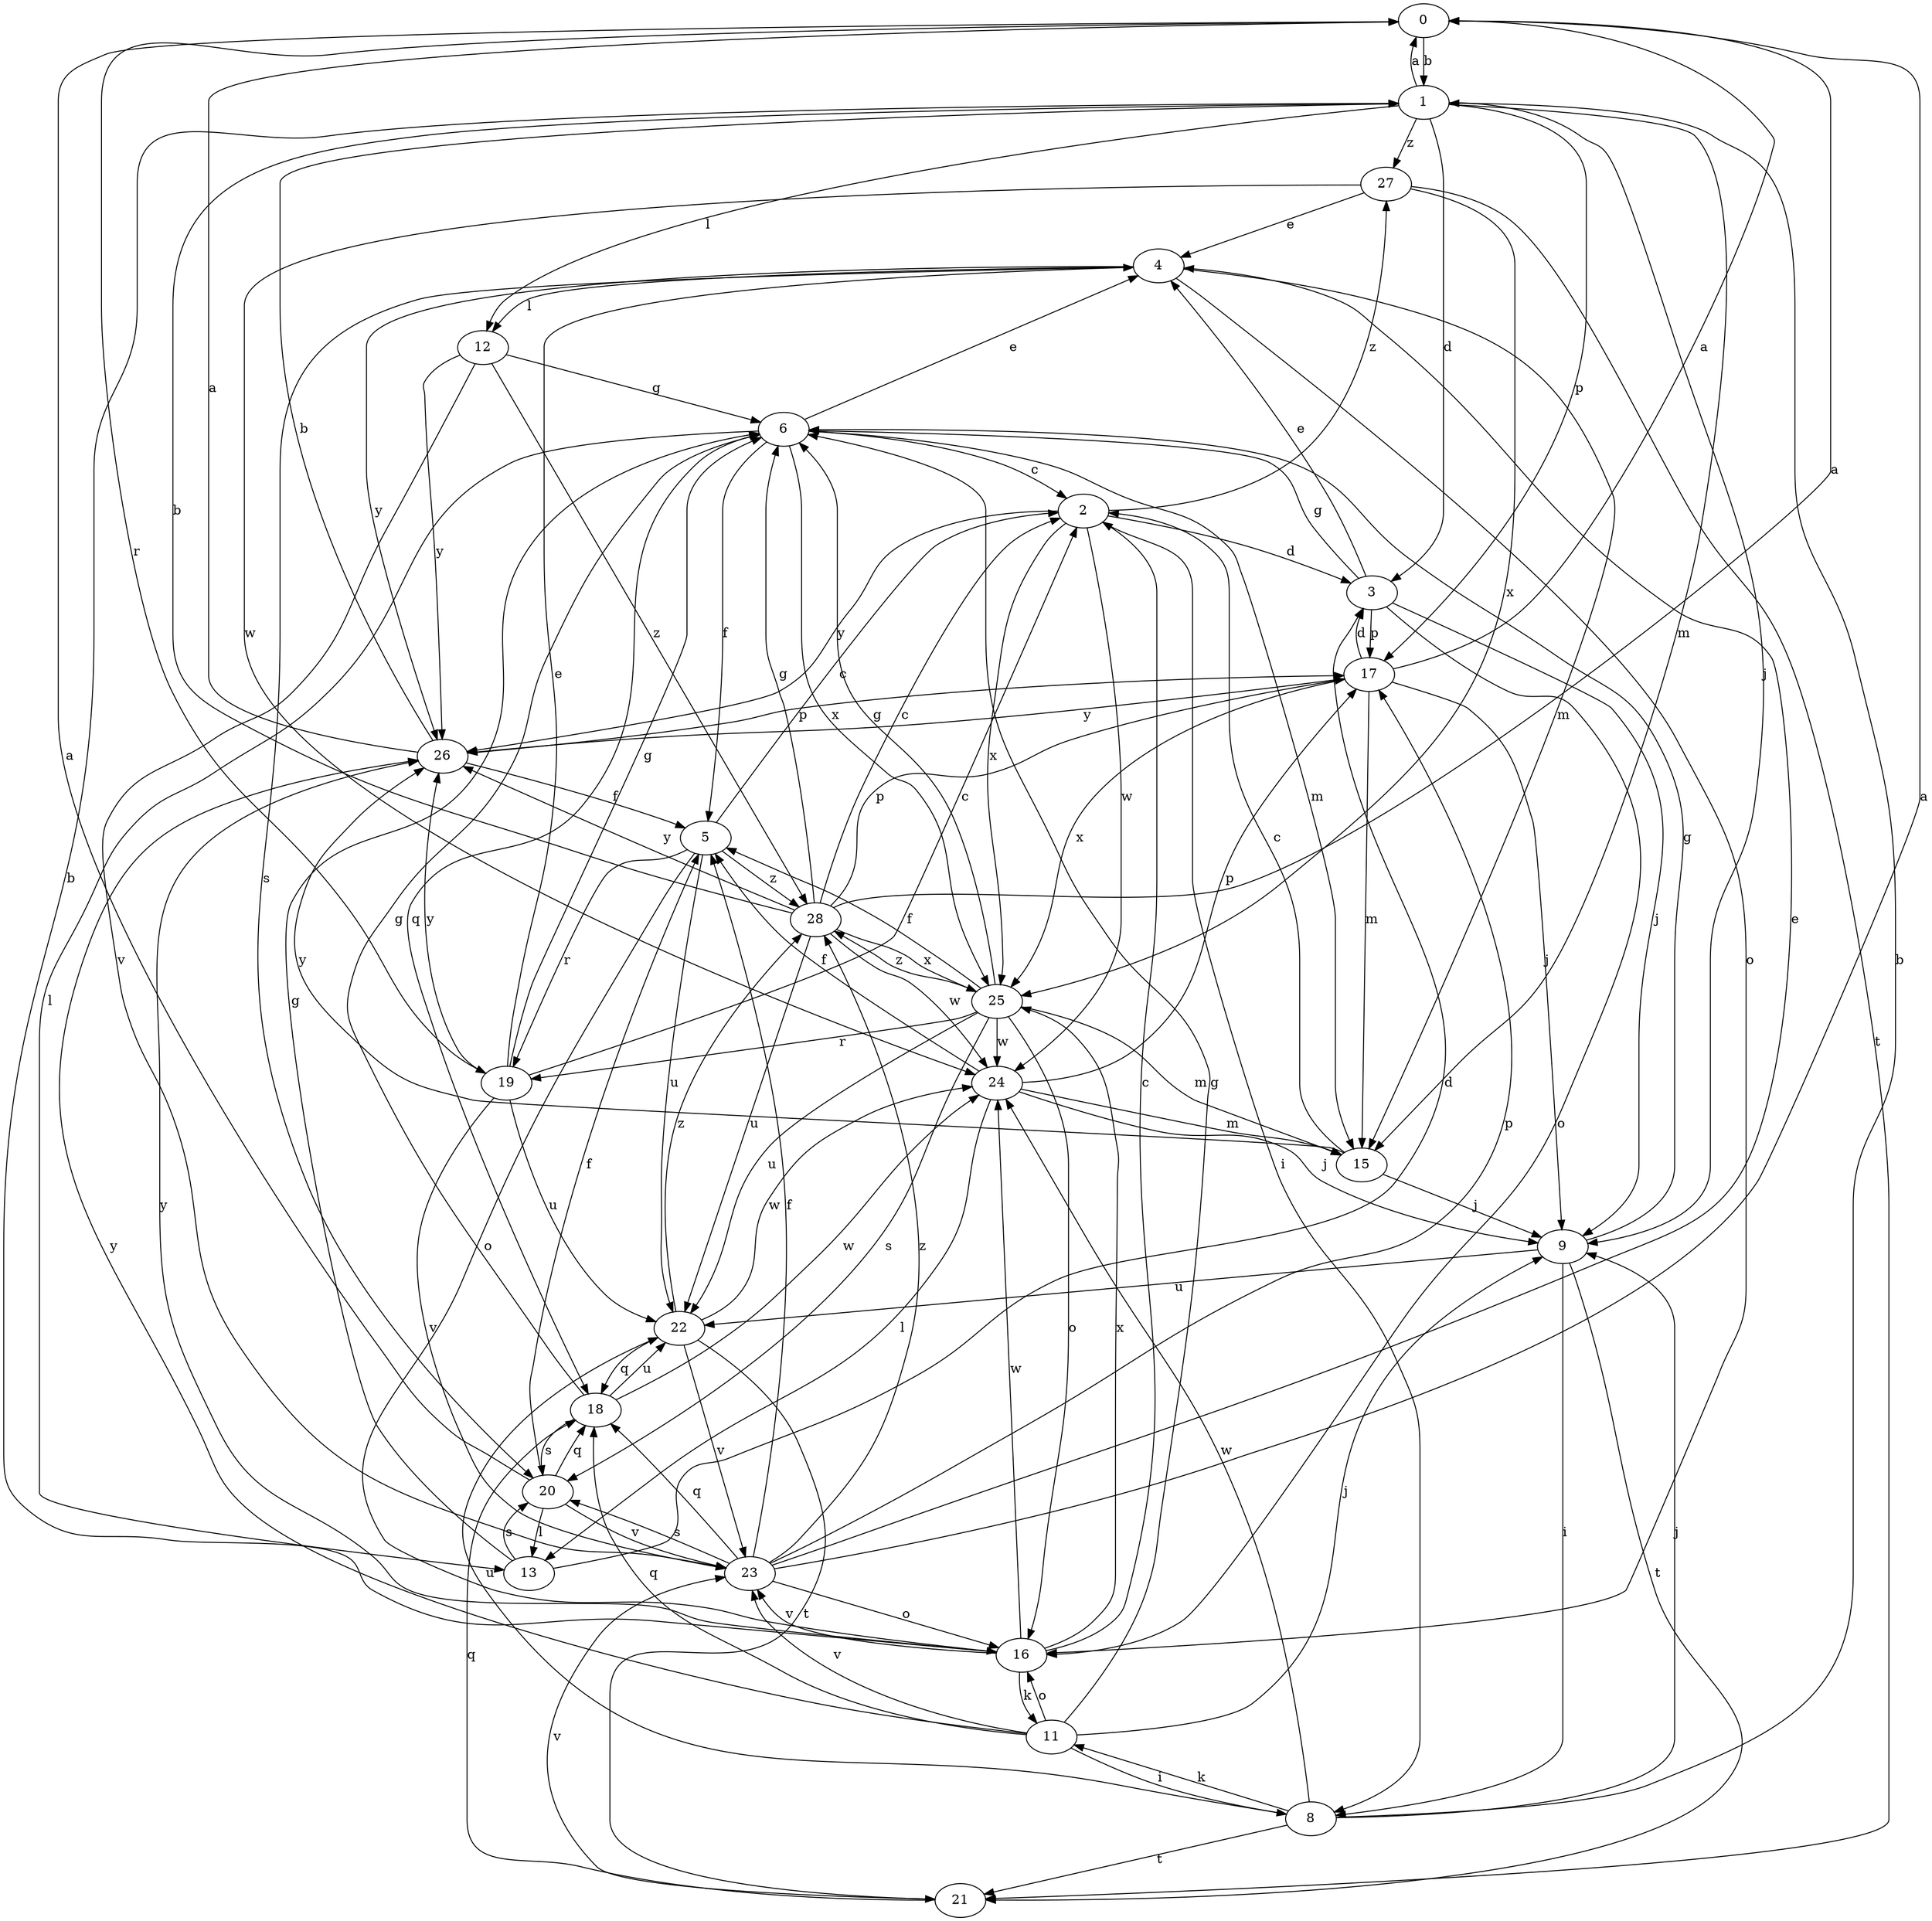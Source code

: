 strict digraph  {
0;
1;
2;
3;
4;
5;
6;
8;
9;
11;
12;
13;
15;
16;
17;
18;
19;
20;
21;
22;
23;
24;
25;
26;
27;
28;
0 -> 1  [label=b];
0 -> 19  [label=r];
1 -> 0  [label=a];
1 -> 3  [label=d];
1 -> 9  [label=j];
1 -> 12  [label=l];
1 -> 15  [label=m];
1 -> 17  [label=p];
1 -> 27  [label=z];
2 -> 3  [label=d];
2 -> 8  [label=i];
2 -> 24  [label=w];
2 -> 25  [label=x];
2 -> 26  [label=y];
2 -> 27  [label=z];
3 -> 4  [label=e];
3 -> 6  [label=g];
3 -> 9  [label=j];
3 -> 16  [label=o];
3 -> 17  [label=p];
4 -> 12  [label=l];
4 -> 15  [label=m];
4 -> 16  [label=o];
4 -> 20  [label=s];
4 -> 26  [label=y];
5 -> 2  [label=c];
5 -> 16  [label=o];
5 -> 19  [label=r];
5 -> 22  [label=u];
5 -> 28  [label=z];
6 -> 2  [label=c];
6 -> 4  [label=e];
6 -> 5  [label=f];
6 -> 13  [label=l];
6 -> 15  [label=m];
6 -> 18  [label=q];
6 -> 25  [label=x];
8 -> 1  [label=b];
8 -> 9  [label=j];
8 -> 11  [label=k];
8 -> 21  [label=t];
8 -> 22  [label=u];
8 -> 24  [label=w];
9 -> 6  [label=g];
9 -> 8  [label=i];
9 -> 21  [label=t];
9 -> 22  [label=u];
11 -> 6  [label=g];
11 -> 8  [label=i];
11 -> 9  [label=j];
11 -> 16  [label=o];
11 -> 18  [label=q];
11 -> 23  [label=v];
11 -> 26  [label=y];
12 -> 6  [label=g];
12 -> 23  [label=v];
12 -> 26  [label=y];
12 -> 28  [label=z];
13 -> 3  [label=d];
13 -> 6  [label=g];
13 -> 20  [label=s];
15 -> 2  [label=c];
15 -> 9  [label=j];
15 -> 26  [label=y];
16 -> 1  [label=b];
16 -> 2  [label=c];
16 -> 11  [label=k];
16 -> 23  [label=v];
16 -> 24  [label=w];
16 -> 25  [label=x];
16 -> 26  [label=y];
17 -> 0  [label=a];
17 -> 3  [label=d];
17 -> 9  [label=j];
17 -> 15  [label=m];
17 -> 25  [label=x];
17 -> 26  [label=y];
18 -> 6  [label=g];
18 -> 20  [label=s];
18 -> 22  [label=u];
18 -> 24  [label=w];
19 -> 2  [label=c];
19 -> 4  [label=e];
19 -> 6  [label=g];
19 -> 22  [label=u];
19 -> 23  [label=v];
19 -> 26  [label=y];
20 -> 0  [label=a];
20 -> 5  [label=f];
20 -> 13  [label=l];
20 -> 18  [label=q];
20 -> 23  [label=v];
21 -> 18  [label=q];
21 -> 23  [label=v];
22 -> 18  [label=q];
22 -> 21  [label=t];
22 -> 23  [label=v];
22 -> 24  [label=w];
22 -> 28  [label=z];
23 -> 0  [label=a];
23 -> 4  [label=e];
23 -> 5  [label=f];
23 -> 16  [label=o];
23 -> 17  [label=p];
23 -> 18  [label=q];
23 -> 20  [label=s];
23 -> 28  [label=z];
24 -> 5  [label=f];
24 -> 9  [label=j];
24 -> 13  [label=l];
24 -> 15  [label=m];
24 -> 17  [label=p];
25 -> 5  [label=f];
25 -> 6  [label=g];
25 -> 15  [label=m];
25 -> 16  [label=o];
25 -> 19  [label=r];
25 -> 20  [label=s];
25 -> 22  [label=u];
25 -> 24  [label=w];
25 -> 28  [label=z];
26 -> 0  [label=a];
26 -> 1  [label=b];
26 -> 5  [label=f];
26 -> 17  [label=p];
27 -> 4  [label=e];
27 -> 21  [label=t];
27 -> 24  [label=w];
27 -> 25  [label=x];
28 -> 0  [label=a];
28 -> 1  [label=b];
28 -> 2  [label=c];
28 -> 6  [label=g];
28 -> 17  [label=p];
28 -> 22  [label=u];
28 -> 24  [label=w];
28 -> 25  [label=x];
28 -> 26  [label=y];
}

